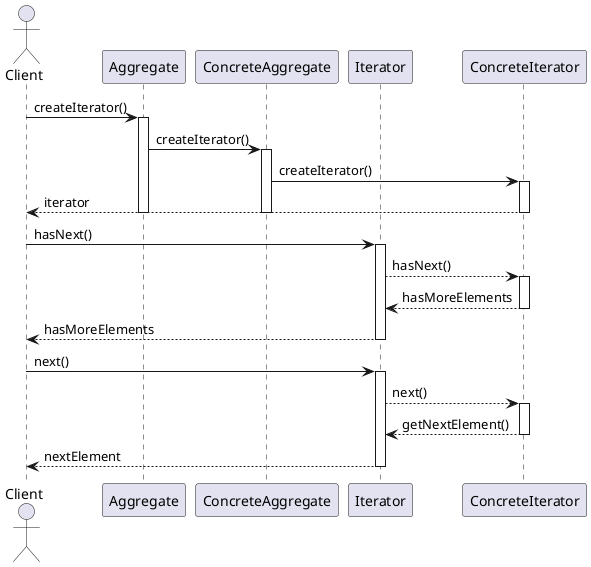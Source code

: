 @startuml IteratorPatternSequenceDiagram

actor Client
participant Aggregate
participant ConcreteAggregate
participant Iterator
participant ConcreteIterator

Client -> Aggregate: createIterator()
activate Aggregate
Aggregate -> ConcreteAggregate: createIterator()
activate ConcreteAggregate
ConcreteAggregate -> ConcreteIterator: createIterator()
activate ConcreteIterator
ConcreteIterator --> Client: iterator
deactivate ConcreteAggregate
deactivate ConcreteIterator
deactivate Aggregate

Client -> Iterator: hasNext()
activate Iterator
Iterator --> ConcreteIterator: hasNext()
activate ConcreteIterator
ConcreteIterator --> Iterator: hasMoreElements
deactivate ConcreteIterator
Iterator --> Client: hasMoreElements
deactivate Iterator

Client -> Iterator: next()
activate Iterator
Iterator --> ConcreteIterator: next()
activate ConcreteIterator
ConcreteIterator --> Iterator: getNextElement()
deactivate ConcreteIterator
Iterator --> Client: nextElement
deactivate Iterator

@enduml
